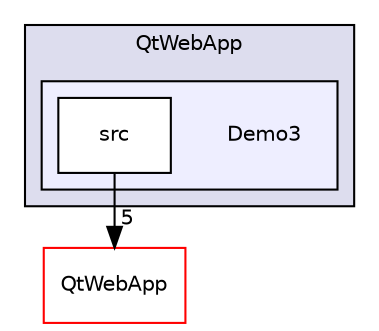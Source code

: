 digraph "prerequisites/QtWebApp/Demo3" {
  compound=true
  node [ fontsize="10", fontname="Helvetica"];
  edge [ labelfontsize="10", labelfontname="Helvetica"];
  subgraph clusterdir_c8ee3321b9bb547ee3793e57e69b2b24 {
    graph [ bgcolor="#ddddee", pencolor="black", label="QtWebApp" fontname="Helvetica", fontsize="10", URL="dir_c8ee3321b9bb547ee3793e57e69b2b24.html"]
  subgraph clusterdir_be1a6a200aca2ecce48491ca7899e9cd {
    graph [ bgcolor="#eeeeff", pencolor="black", label="" URL="dir_be1a6a200aca2ecce48491ca7899e9cd.html"];
    dir_be1a6a200aca2ecce48491ca7899e9cd [shape=plaintext label="Demo3"];
    dir_c4425219b2e1cc84aaaef6366d9850e0 [shape=box label="src" color="black" fillcolor="white" style="filled" URL="dir_c4425219b2e1cc84aaaef6366d9850e0.html"];
  }
  }
  dir_fcefc31fc3f25546f55bfcf4421333ad [shape=box label="QtWebApp" fillcolor="white" style="filled" color="red" URL="dir_fcefc31fc3f25546f55bfcf4421333ad.html"];
  dir_c4425219b2e1cc84aaaef6366d9850e0->dir_fcefc31fc3f25546f55bfcf4421333ad [headlabel="5", labeldistance=1.5 headhref="dir_000037_000400.html"];
}
